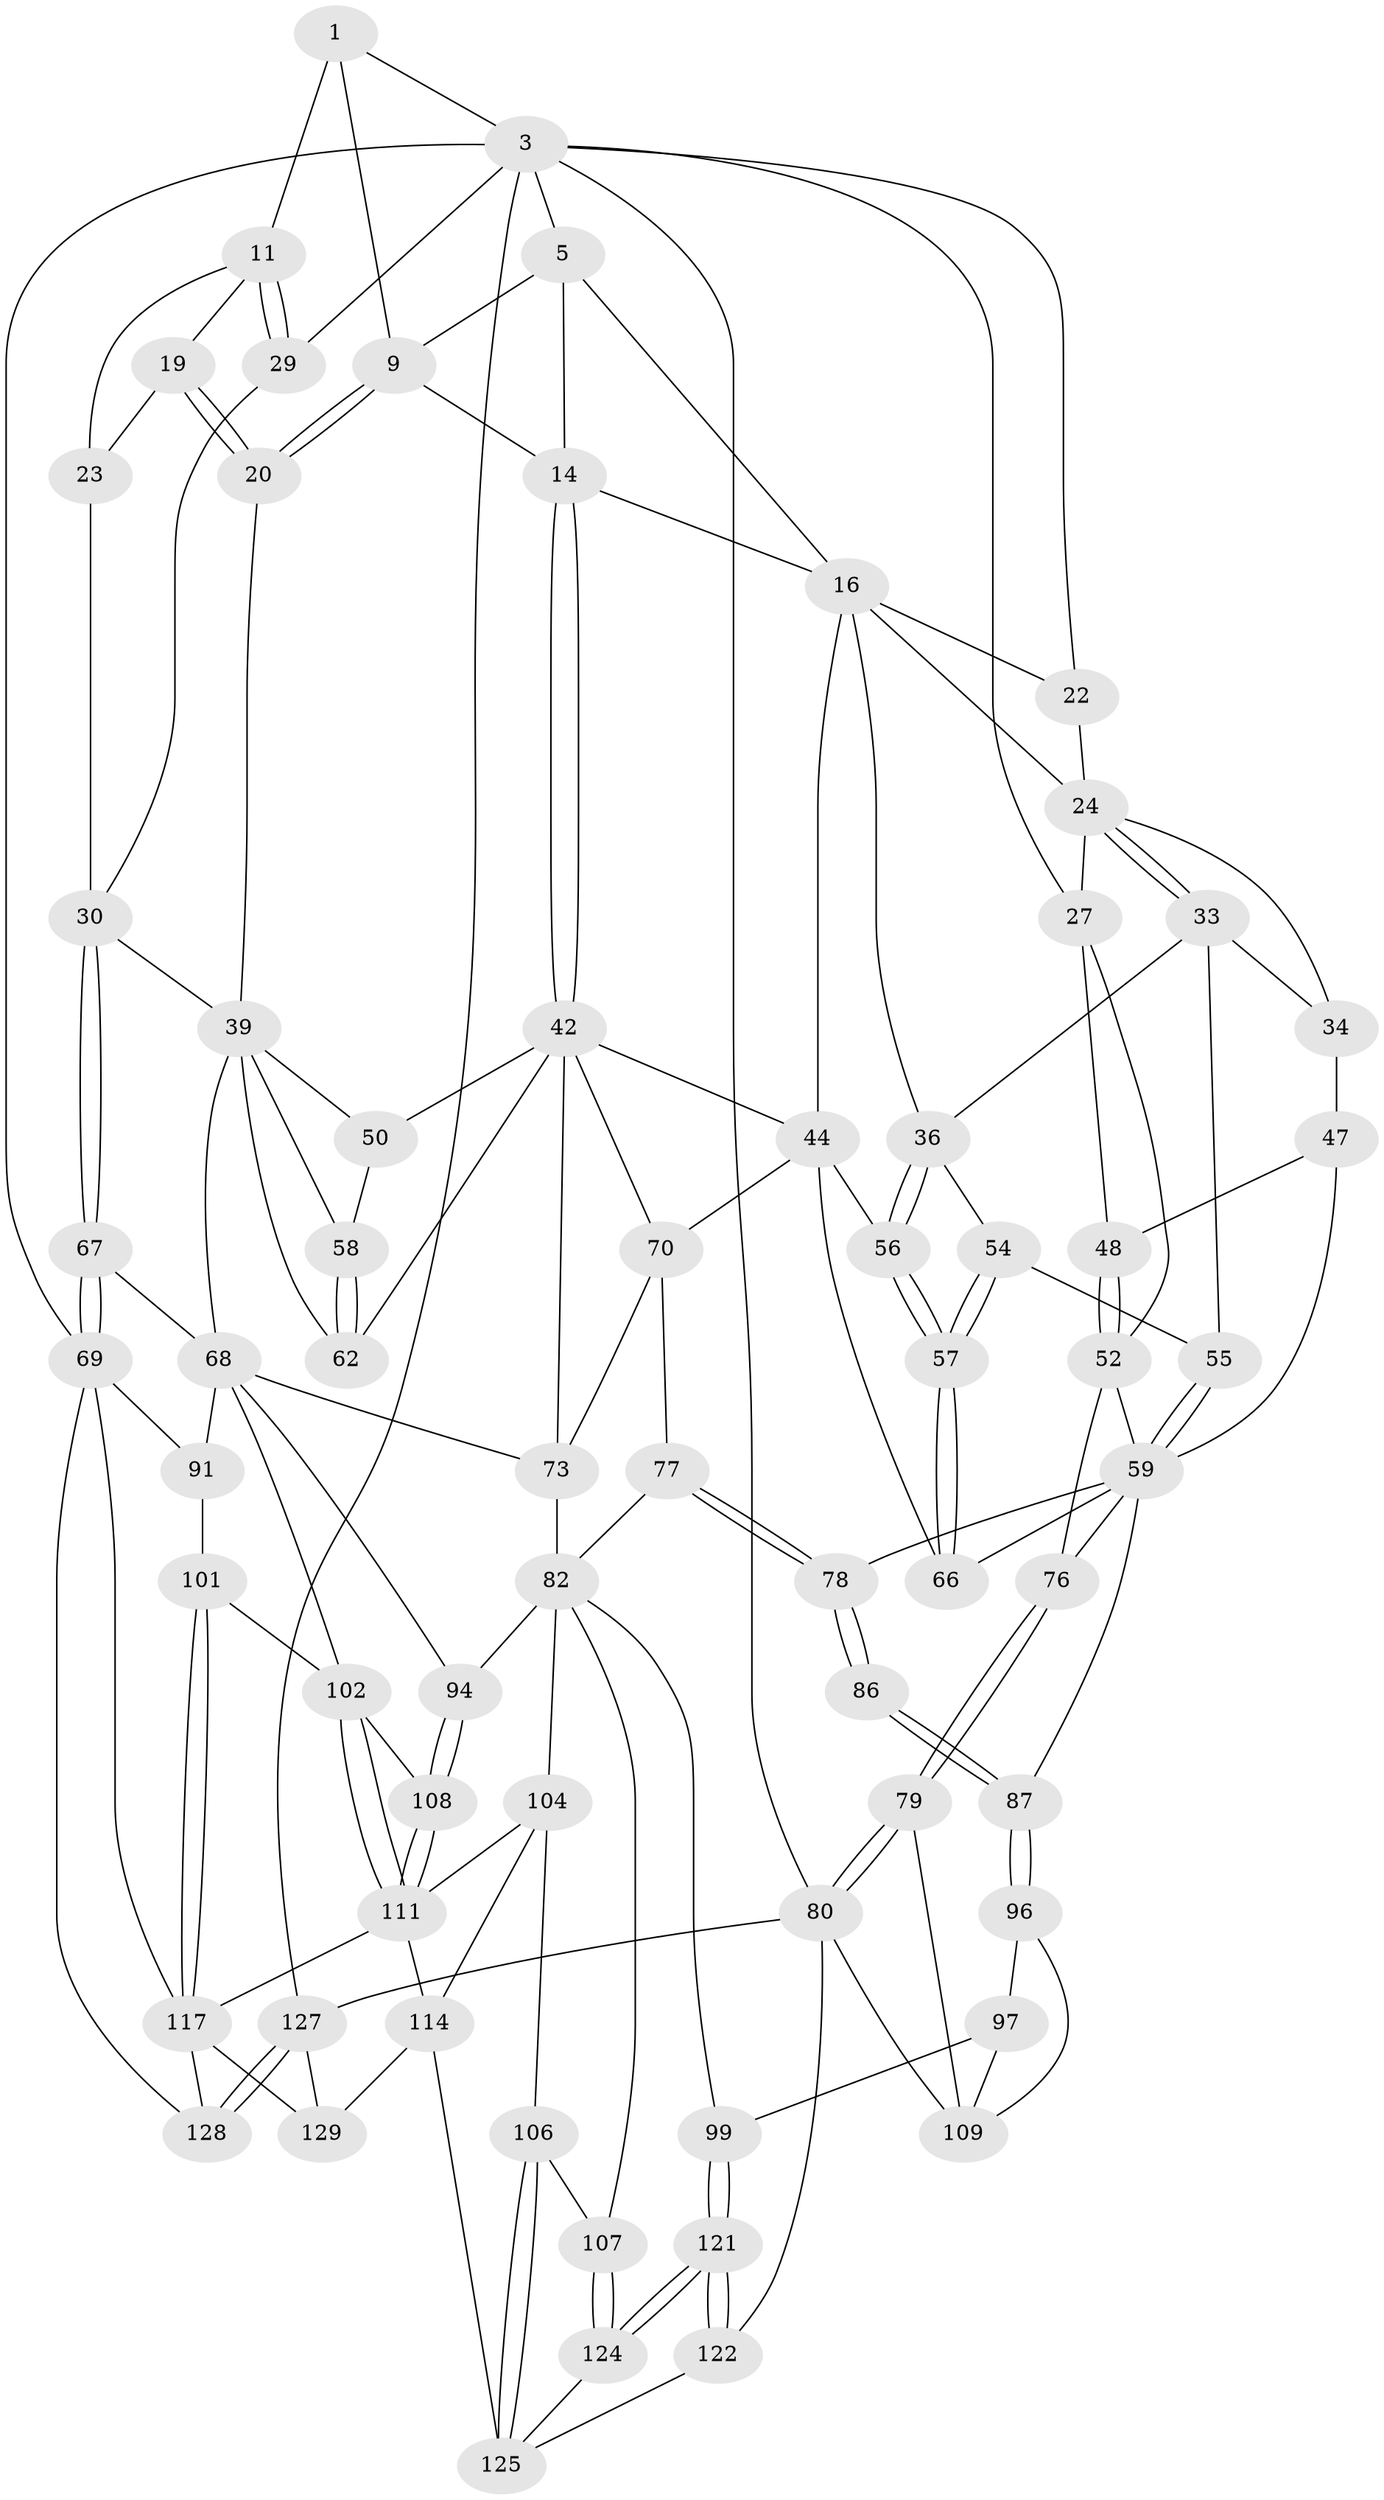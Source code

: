 // original degree distribution, {3: 0.022058823529411766, 4: 0.22794117647058823, 6: 0.22794117647058823, 5: 0.5220588235294118}
// Generated by graph-tools (version 1.1) at 2025/17/03/09/25 04:17:13]
// undirected, 68 vertices, 158 edges
graph export_dot {
graph [start="1"]
  node [color=gray90,style=filled];
  1 [pos="+0.7776010608010883+0",super="+2+8"];
  3 [pos="+1+0",super="+4+32"];
  5 [pos="+0.28006005854043314+0",super="+6"];
  9 [pos="+0.6532483540342426+0.13312485229018423",super="+10"];
  11 [pos="+0.9419166290204098+0.07595284308509148",super="+12"];
  14 [pos="+0.6076665752081339+0.1559900413690889",super="+15"];
  16 [pos="+0.4229844490800778+0.11651343142229774",super="+17+35"];
  19 [pos="+0.7705543932580018+0.10185315764299892"];
  20 [pos="+0.7192249896625127+0.14224188294665327"];
  22 [pos="+0.06844699338067994+0.06716325746883653"];
  23 [pos="+0.8466056810062927+0.13026578129160812"];
  24 [pos="+0.257438080076119+0.01528792502193831",super="+25"];
  27 [pos="+0.08772959747143265+0.17248338813563907",super="+28"];
  29 [pos="+0.9944117391768263+0.20095923434073942"];
  30 [pos="+0.9310848911584106+0.22384314855988316",super="+31"];
  33 [pos="+0.2489768525118647+0.11311840545000779",super="+38"];
  34 [pos="+0.15940492944966583+0.15661883169546414",super="+46"];
  36 [pos="+0.34147489299286704+0.19269140449652977",super="+37"];
  39 [pos="+0.8889142257607435+0.23042918202254634",super="+64+40"];
  42 [pos="+0.5773715859744643+0.254553295415992",super="+43+51"];
  44 [pos="+0.528126784875652+0.2592571635262763",super="+45+65"];
  47 [pos="+0.11310671157554487+0.28798557470934294"];
  48 [pos="+0.08851805025149476+0.2002214810300101"];
  50 [pos="+0.7148906083195071+0.27598692154457266"];
  52 [pos="+0+0.2661198419968993",super="+53"];
  54 [pos="+0.2609996977924968+0.3139114332623953"];
  55 [pos="+0.2520854398054124+0.3121876043308104"];
  56 [pos="+0.369485965647385+0.28436505740265067"];
  57 [pos="+0.3280030613480053+0.36109127842121586"];
  58 [pos="+0.7665817350504848+0.295299620143695"];
  59 [pos="+0.12082918954987971+0.44315114571140696",super="+72+60"];
  62 [pos="+0.7685445278154577+0.434755047455507"];
  66 [pos="+0.33136483288671903+0.37153954681586193"];
  67 [pos="+0.9138617314482459+0.49943769846235775"];
  68 [pos="+0.8746374536130338+0.49987352069303137",super="+84"];
  69 [pos="+1+0.6071945127587258",super="+89"];
  70 [pos="+0.572686817328815+0.3814333483857672",super="+71"];
  73 [pos="+0.6591301262715618+0.47695094448359965",super="+74+85"];
  76 [pos="+0+0.6475666968118143"];
  77 [pos="+0.3815219946973177+0.5884423283284645"];
  78 [pos="+0.3554809655270841+0.5769703094427487"];
  79 [pos="+0+0.8098351077636009"];
  80 [pos="+0+0.8454051969076852",super="+81+120"];
  82 [pos="+0.4039611148908512+0.5941792958551589",super="+83+88"];
  86 [pos="+0.3248084882750371+0.5951190193824862"];
  87 [pos="+0+0.6368908726403715"];
  91 [pos="+0.8622183397266723+0.7425845602196585"];
  94 [pos="+0.6711221503710242+0.7135613690078348"];
  96 [pos="+0.16807962524185485+0.7374013020518833"];
  97 [pos="+0.22150660630739097+0.7035488111323422",super="+100"];
  99 [pos="+0.3206697241964381+0.8492012322594755"];
  101 [pos="+0.786329837401938+0.8185345618241334"];
  102 [pos="+0.7704348964500116+0.8165808855489659",super="+103"];
  104 [pos="+0.6430095956639812+0.7272854881677637",super="+105"];
  106 [pos="+0.47579968484971497+0.801573275479786"];
  107 [pos="+0.47240221484471634+0.7996296170311171"];
  108 [pos="+0.7263022232154512+0.8144169404539088"];
  109 [pos="+0.17476593888896552+0.8203400577846076",super="+110"];
  111 [pos="+0.7307834301076491+0.8361321492363012",super="+112"];
  114 [pos="+0.6277019086684344+0.9061186030363163",super="+130+115"];
  117 [pos="+0.8185435047550291+0.9410873380351182",super="+119+118"];
  121 [pos="+0.31760820128906553+1"];
  122 [pos="+0.27192949009411876+1"];
  124 [pos="+0.4231328449573213+0.9072010216032641"];
  125 [pos="+0.5332138857027015+0.8688770991373022",super="+126"];
  127 [pos="+1+1"];
  128 [pos="+1+0.7564001856365957"];
  129 [pos="+0.817535281732989+0.9624738215909113",super="+136"];
  1 -- 3;
  1 -- 11 [weight=2];
  1 -- 9;
  3 -- 127;
  3 -- 5;
  3 -- 22;
  3 -- 69;
  3 -- 29;
  3 -- 27;
  3 -- 80;
  5 -- 9;
  5 -- 16;
  5 -- 14;
  9 -- 20;
  9 -- 20;
  9 -- 14;
  11 -- 29;
  11 -- 29;
  11 -- 19;
  11 -- 23;
  14 -- 42;
  14 -- 42;
  14 -- 16;
  16 -- 24;
  16 -- 22;
  16 -- 36;
  16 -- 44;
  19 -- 20;
  19 -- 20;
  19 -- 23;
  20 -- 39;
  22 -- 24;
  23 -- 30;
  24 -- 33;
  24 -- 33;
  24 -- 34;
  24 -- 27;
  27 -- 48;
  27 -- 52;
  29 -- 30;
  30 -- 67;
  30 -- 67;
  30 -- 39;
  33 -- 34 [weight=2];
  33 -- 36;
  33 -- 55;
  34 -- 47;
  36 -- 56;
  36 -- 56;
  36 -- 54;
  39 -- 68;
  39 -- 62;
  39 -- 58;
  39 -- 50;
  42 -- 44;
  42 -- 70;
  42 -- 73;
  42 -- 50;
  42 -- 62;
  44 -- 56;
  44 -- 66;
  44 -- 70;
  47 -- 48;
  47 -- 59;
  48 -- 52;
  48 -- 52;
  50 -- 58;
  52 -- 59;
  52 -- 76;
  54 -- 55;
  54 -- 57;
  54 -- 57;
  55 -- 59;
  55 -- 59;
  56 -- 57;
  56 -- 57;
  57 -- 66;
  57 -- 66;
  58 -- 62;
  58 -- 62;
  59 -- 66;
  59 -- 78;
  59 -- 87;
  59 -- 76;
  67 -- 68;
  67 -- 69;
  67 -- 69;
  68 -- 102;
  68 -- 73;
  68 -- 91;
  68 -- 94;
  69 -- 128;
  69 -- 117;
  69 -- 91;
  70 -- 77;
  70 -- 73;
  73 -- 82 [weight=2];
  76 -- 79;
  76 -- 79;
  77 -- 78;
  77 -- 78;
  77 -- 82;
  78 -- 86;
  78 -- 86;
  79 -- 80;
  79 -- 80;
  79 -- 109;
  80 -- 122;
  80 -- 127;
  80 -- 109;
  82 -- 107;
  82 -- 99;
  82 -- 104;
  82 -- 94;
  86 -- 87;
  86 -- 87;
  87 -- 96;
  87 -- 96;
  91 -- 101;
  94 -- 108;
  94 -- 108;
  96 -- 97;
  96 -- 109;
  97 -- 99;
  97 -- 109;
  99 -- 121;
  99 -- 121;
  101 -- 102;
  101 -- 117;
  101 -- 117;
  102 -- 111;
  102 -- 111;
  102 -- 108;
  104 -- 111;
  104 -- 106;
  104 -- 114;
  106 -- 107;
  106 -- 125;
  106 -- 125;
  107 -- 124;
  107 -- 124;
  108 -- 111;
  108 -- 111;
  111 -- 114;
  111 -- 117;
  114 -- 129 [weight=2];
  114 -- 125 [weight=3];
  117 -- 128;
  117 -- 129;
  121 -- 122;
  121 -- 122;
  121 -- 124;
  121 -- 124;
  122 -- 125;
  124 -- 125;
  127 -- 128;
  127 -- 128;
  127 -- 129;
}
